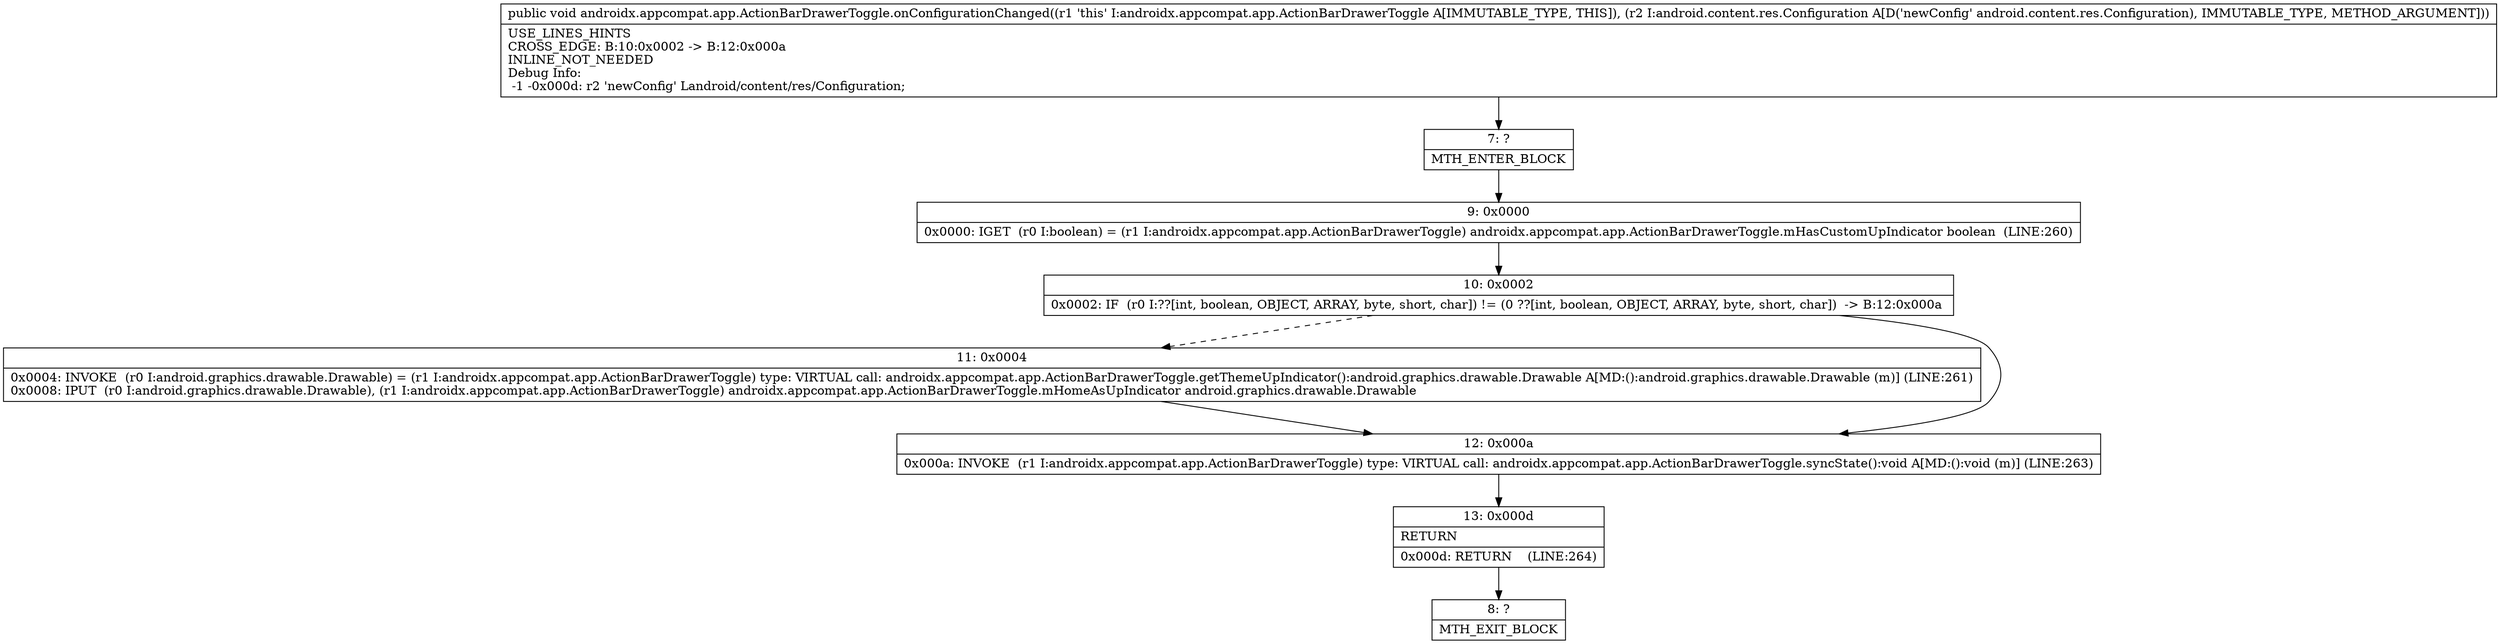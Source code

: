 digraph "CFG forandroidx.appcompat.app.ActionBarDrawerToggle.onConfigurationChanged(Landroid\/content\/res\/Configuration;)V" {
Node_7 [shape=record,label="{7\:\ ?|MTH_ENTER_BLOCK\l}"];
Node_9 [shape=record,label="{9\:\ 0x0000|0x0000: IGET  (r0 I:boolean) = (r1 I:androidx.appcompat.app.ActionBarDrawerToggle) androidx.appcompat.app.ActionBarDrawerToggle.mHasCustomUpIndicator boolean  (LINE:260)\l}"];
Node_10 [shape=record,label="{10\:\ 0x0002|0x0002: IF  (r0 I:??[int, boolean, OBJECT, ARRAY, byte, short, char]) != (0 ??[int, boolean, OBJECT, ARRAY, byte, short, char])  \-\> B:12:0x000a \l}"];
Node_11 [shape=record,label="{11\:\ 0x0004|0x0004: INVOKE  (r0 I:android.graphics.drawable.Drawable) = (r1 I:androidx.appcompat.app.ActionBarDrawerToggle) type: VIRTUAL call: androidx.appcompat.app.ActionBarDrawerToggle.getThemeUpIndicator():android.graphics.drawable.Drawable A[MD:():android.graphics.drawable.Drawable (m)] (LINE:261)\l0x0008: IPUT  (r0 I:android.graphics.drawable.Drawable), (r1 I:androidx.appcompat.app.ActionBarDrawerToggle) androidx.appcompat.app.ActionBarDrawerToggle.mHomeAsUpIndicator android.graphics.drawable.Drawable \l}"];
Node_12 [shape=record,label="{12\:\ 0x000a|0x000a: INVOKE  (r1 I:androidx.appcompat.app.ActionBarDrawerToggle) type: VIRTUAL call: androidx.appcompat.app.ActionBarDrawerToggle.syncState():void A[MD:():void (m)] (LINE:263)\l}"];
Node_13 [shape=record,label="{13\:\ 0x000d|RETURN\l|0x000d: RETURN    (LINE:264)\l}"];
Node_8 [shape=record,label="{8\:\ ?|MTH_EXIT_BLOCK\l}"];
MethodNode[shape=record,label="{public void androidx.appcompat.app.ActionBarDrawerToggle.onConfigurationChanged((r1 'this' I:androidx.appcompat.app.ActionBarDrawerToggle A[IMMUTABLE_TYPE, THIS]), (r2 I:android.content.res.Configuration A[D('newConfig' android.content.res.Configuration), IMMUTABLE_TYPE, METHOD_ARGUMENT]))  | USE_LINES_HINTS\lCROSS_EDGE: B:10:0x0002 \-\> B:12:0x000a\lINLINE_NOT_NEEDED\lDebug Info:\l  \-1 \-0x000d: r2 'newConfig' Landroid\/content\/res\/Configuration;\l}"];
MethodNode -> Node_7;Node_7 -> Node_9;
Node_9 -> Node_10;
Node_10 -> Node_11[style=dashed];
Node_10 -> Node_12;
Node_11 -> Node_12;
Node_12 -> Node_13;
Node_13 -> Node_8;
}

